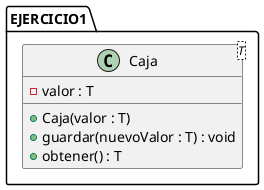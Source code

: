 @startuml ejercicio1
package EJERCICIO1 {

  class Caja<T> {
    - valor : T
    + Caja(valor : T)
    + guardar(nuevoValor : T) : void
    + obtener() : T
  }

}
@enduml
